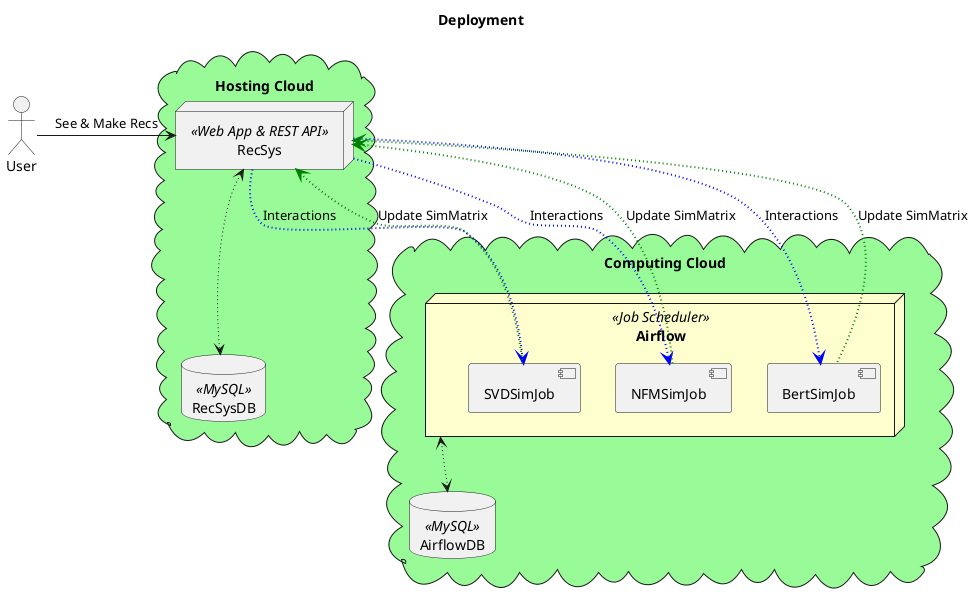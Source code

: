 @startuml
title Deployment

actor User

cloud "Hosting Cloud" #palegreen {
    node RecSys <<Web App & REST API>>
    database RecSysDB <<MySQL>>
}

cloud "Computing Cloud" #palegreen {
    node Airflow <<Job Scheduler>> #FEFECE {
        artifact [SVDSimJob]
        artifact [NFMSimJob]
        artifact [BertSimJob]
    }
    database AirflowDB <<MySQL>>
}


User -r-> RecSys: See & Make Recs
RecSys -[#blue,dotted,thickness=2]-> SVDSimJob: Interactions
RecSys <-[#green,dotted,thickness=2]- SVDSimJob: Update SimMatrix
RecSys -[#blue,dotted,thickness=2]-> NFMSimJob: Interactions
RecSys <-[#green,dotted,thickness=2]- NFMSimJob: Update SimMatrix


RecSys -[#blue,dotted,thickness=2]-> BertSimJob: Interactions
RecSys <-[#green,dotted,thickness=2]- BertSimJob: Update SimMatrix


RecSys <-[dotted,thickness=1]-> RecSysDB
Airflow <-[dotted,thickness=1]-> AirflowDB
@enduml